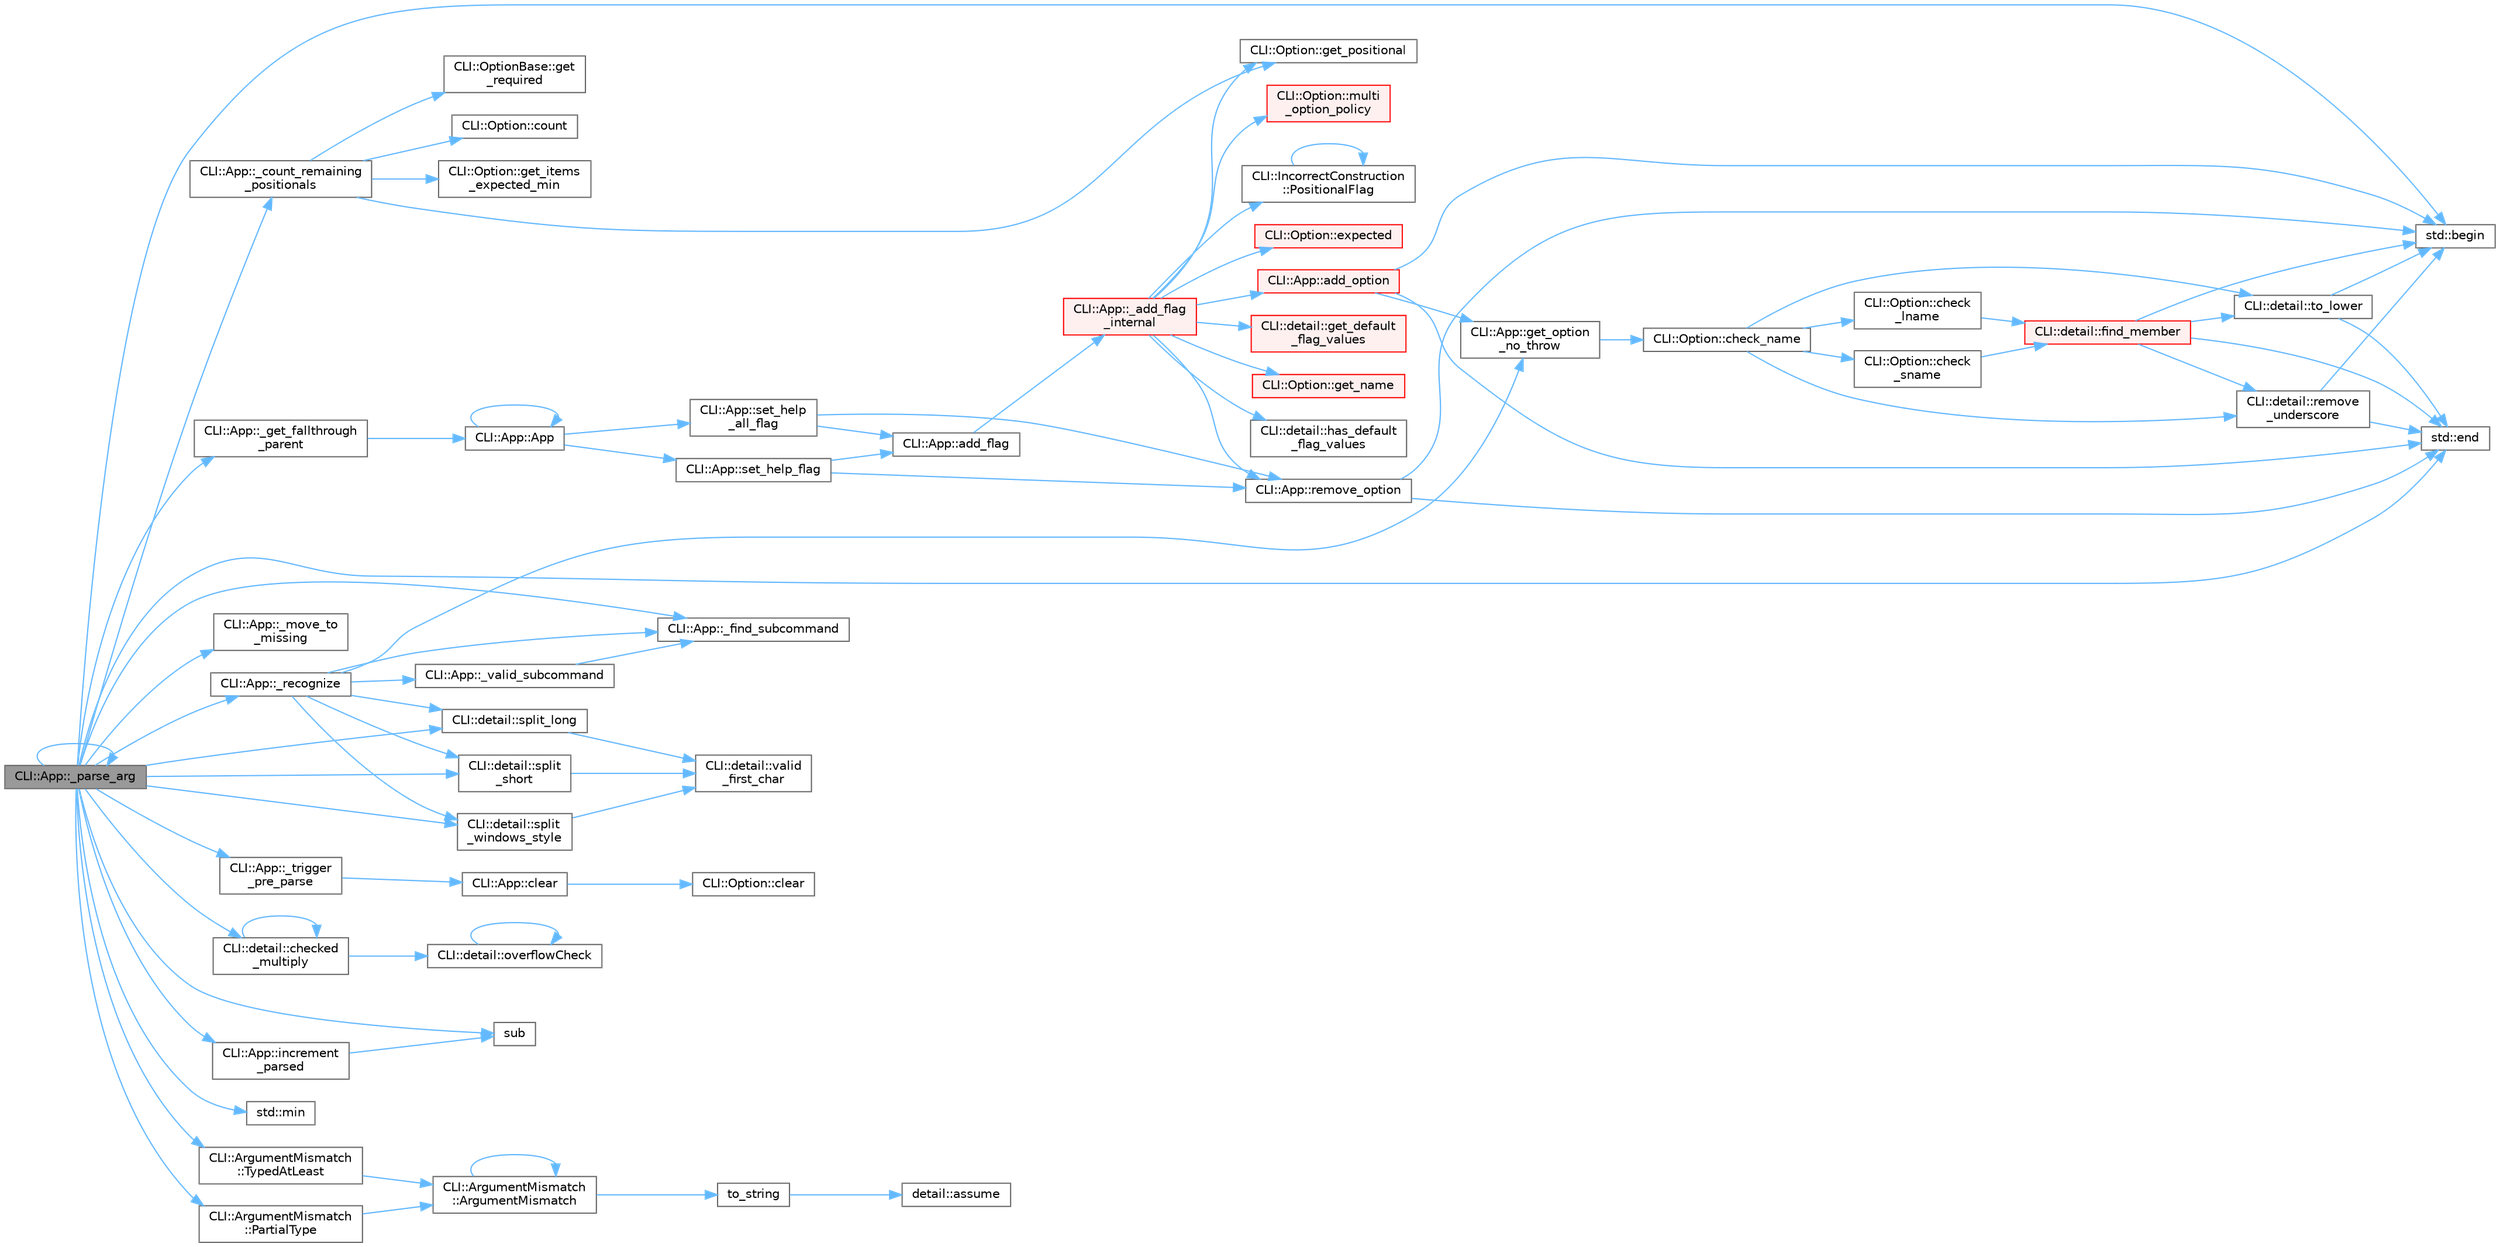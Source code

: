 digraph "CLI::App::_parse_arg"
{
 // LATEX_PDF_SIZE
  bgcolor="transparent";
  edge [fontname=Helvetica,fontsize=10,labelfontname=Helvetica,labelfontsize=10];
  node [fontname=Helvetica,fontsize=10,shape=box,height=0.2,width=0.4];
  rankdir="LR";
  Node1 [id="Node000001",label="CLI::App::_parse_arg",height=0.2,width=0.4,color="gray40", fillcolor="grey60", style="filled", fontcolor="black",tooltip=" "];
  Node1 -> Node2 [id="edge1_Node000001_Node000002",color="steelblue1",style="solid",tooltip=" "];
  Node2 [id="Node000002",label="CLI::App::_count_remaining\l_positionals",height=0.2,width=0.4,color="grey40", fillcolor="white", style="filled",URL="$class_c_l_i_1_1_app.html#a49f6f4abcdb2e06cc061df9606389c0e",tooltip="Count the required remaining positional arguments"];
  Node2 -> Node3 [id="edge2_Node000002_Node000003",color="steelblue1",style="solid",tooltip=" "];
  Node3 [id="Node000003",label="CLI::Option::count",height=0.2,width=0.4,color="grey40", fillcolor="white", style="filled",URL="$class_c_l_i_1_1_option.html#a80fde04b01db5b894001fb9c0c86be88",tooltip="Count the total number of times an option was passed"];
  Node2 -> Node4 [id="edge3_Node000002_Node000004",color="steelblue1",style="solid",tooltip=" "];
  Node4 [id="Node000004",label="CLI::Option::get_items\l_expected_min",height=0.2,width=0.4,color="grey40", fillcolor="white", style="filled",URL="$class_c_l_i_1_1_option.html#a65f68eaa288d2608560ae87f3c36f6fa",tooltip="The total min number of expected string values to be used"];
  Node2 -> Node5 [id="edge4_Node000002_Node000005",color="steelblue1",style="solid",tooltip=" "];
  Node5 [id="Node000005",label="CLI::Option::get_positional",height=0.2,width=0.4,color="grey40", fillcolor="white", style="filled",URL="$class_c_l_i_1_1_option.html#a0f23a3a1ed7c5a47585117a4c9f27120",tooltip="True if the argument can be given directly"];
  Node2 -> Node6 [id="edge5_Node000002_Node000006",color="steelblue1",style="solid",tooltip=" "];
  Node6 [id="Node000006",label="CLI::OptionBase::get\l_required",height=0.2,width=0.4,color="grey40", fillcolor="white", style="filled",URL="$class_c_l_i_1_1_option_base.html#a4a2814630a3bb90e590787ce42d328c0",tooltip="True if this is a required option"];
  Node1 -> Node7 [id="edge6_Node000001_Node000007",color="steelblue1",style="solid",tooltip=" "];
  Node7 [id="Node000007",label="CLI::App::_find_subcommand",height=0.2,width=0.4,color="grey40", fillcolor="white", style="filled",URL="$class_c_l_i_1_1_app.html#aeda475fb3f6725f7fde889fd4c77c942",tooltip=" "];
  Node1 -> Node8 [id="edge7_Node000001_Node000008",color="steelblue1",style="solid",tooltip=" "];
  Node8 [id="Node000008",label="CLI::App::_get_fallthrough\l_parent",height=0.2,width=0.4,color="grey40", fillcolor="white", style="filled",URL="$class_c_l_i_1_1_app.html#a0d635d51216b7f710da587a708653299",tooltip="Get the appropriate parent to fallthrough to which is the first one that has a name or the main app"];
  Node8 -> Node9 [id="edge8_Node000008_Node000009",color="steelblue1",style="solid",tooltip=" "];
  Node9 [id="Node000009",label="CLI::App::App",height=0.2,width=0.4,color="grey40", fillcolor="white", style="filled",URL="$class_c_l_i_1_1_app.html#a8f5ebc36dcdff351cce50e3d3b89974f",tooltip="Special private constructor for subcommand"];
  Node9 -> Node9 [id="edge9_Node000009_Node000009",color="steelblue1",style="solid",tooltip=" "];
  Node9 -> Node10 [id="edge10_Node000009_Node000010",color="steelblue1",style="solid",tooltip=" "];
  Node10 [id="Node000010",label="CLI::App::set_help\l_all_flag",height=0.2,width=0.4,color="grey40", fillcolor="white", style="filled",URL="$class_c_l_i_1_1_app.html#af73694f6a3cc42e29e7274b77fdb5720",tooltip="Set a help all flag, replaced the existing one if present"];
  Node10 -> Node11 [id="edge11_Node000010_Node000011",color="steelblue1",style="solid",tooltip=" "];
  Node11 [id="Node000011",label="CLI::App::add_flag",height=0.2,width=0.4,color="grey40", fillcolor="white", style="filled",URL="$class_c_l_i_1_1_app.html#a5fef22317a182fa5db1d7b1af4c89c68",tooltip="Add a flag with no description or variable assignment"];
  Node11 -> Node12 [id="edge12_Node000011_Node000012",color="steelblue1",style="solid",tooltip=" "];
  Node12 [id="Node000012",label="CLI::App::_add_flag\l_internal",height=0.2,width=0.4,color="red", fillcolor="#FFF0F0", style="filled",URL="$class_c_l_i_1_1_app.html#ac09345525410ce482948265f16f72cdf",tooltip="Internal function for adding a flag"];
  Node12 -> Node13 [id="edge13_Node000012_Node000013",color="steelblue1",style="solid",tooltip=" "];
  Node13 [id="Node000013",label="CLI::App::add_option",height=0.2,width=0.4,color="red", fillcolor="#FFF0F0", style="filled",URL="$class_c_l_i_1_1_app.html#adb68306d25a26400399d11efe7211dc4",tooltip=" "];
  Node13 -> Node14 [id="edge14_Node000013_Node000014",color="steelblue1",style="solid",tooltip=" "];
  Node14 [id="Node000014",label="std::begin",height=0.2,width=0.4,color="grey40", fillcolor="white", style="filled",URL="$namespacestd.html#aec76fc52a775d29bc4058c8e1405045a",tooltip=" "];
  Node13 -> Node15 [id="edge15_Node000013_Node000015",color="steelblue1",style="solid",tooltip=" "];
  Node15 [id="Node000015",label="std::end",height=0.2,width=0.4,color="grey40", fillcolor="white", style="filled",URL="$namespacestd.html#a35f71a4c49ddf38bb590177e3a4b2598",tooltip=" "];
  Node13 -> Node16 [id="edge16_Node000013_Node000016",color="steelblue1",style="solid",tooltip=" "];
  Node16 [id="Node000016",label="CLI::App::get_option\l_no_throw",height=0.2,width=0.4,color="grey40", fillcolor="white", style="filled",URL="$class_c_l_i_1_1_app.html#a029d50d6fdfde25e7f3e94ef2e525ccc",tooltip="Get an option by name (noexcept non-const version)"];
  Node16 -> Node17 [id="edge17_Node000016_Node000017",color="steelblue1",style="solid",tooltip=" "];
  Node17 [id="Node000017",label="CLI::Option::check_name",height=0.2,width=0.4,color="grey40", fillcolor="white", style="filled",URL="$class_c_l_i_1_1_option.html#a1f9eda27ddb1b2d520e29724d550f6a0",tooltip="Check a name. Requires \"-\" or \"--\" for short / long, supports positional name"];
  Node17 -> Node18 [id="edge18_Node000017_Node000018",color="steelblue1",style="solid",tooltip=" "];
  Node18 [id="Node000018",label="CLI::Option::check\l_lname",height=0.2,width=0.4,color="grey40", fillcolor="white", style="filled",URL="$class_c_l_i_1_1_option.html#a6e970efc39aa4984b9bb797d071ce34a",tooltip="Requires \"--\" to be removed from string"];
  Node18 -> Node19 [id="edge19_Node000018_Node000019",color="steelblue1",style="solid",tooltip=" "];
  Node19 [id="Node000019",label="CLI::detail::find_member",height=0.2,width=0.4,color="red", fillcolor="#FFF0F0", style="filled",URL="$namespace_c_l_i_1_1detail.html#ac94be0722dce2c7ff522ebc3fb80e33d",tooltip="Check if a string is a member of a list of strings and optionally ignore case or ignore underscores"];
  Node19 -> Node14 [id="edge20_Node000019_Node000014",color="steelblue1",style="solid",tooltip=" "];
  Node19 -> Node15 [id="edge21_Node000019_Node000015",color="steelblue1",style="solid",tooltip=" "];
  Node19 -> Node23 [id="edge22_Node000019_Node000023",color="steelblue1",style="solid",tooltip=" "];
  Node23 [id="Node000023",label="CLI::detail::remove\l_underscore",height=0.2,width=0.4,color="grey40", fillcolor="white", style="filled",URL="$namespace_c_l_i_1_1detail.html#a5359a7a0e33366a12e15523b100f591a",tooltip="remove underscores from a string"];
  Node23 -> Node14 [id="edge23_Node000023_Node000014",color="steelblue1",style="solid",tooltip=" "];
  Node23 -> Node15 [id="edge24_Node000023_Node000015",color="steelblue1",style="solid",tooltip=" "];
  Node19 -> Node21 [id="edge25_Node000019_Node000021",color="steelblue1",style="solid",tooltip=" "];
  Node21 [id="Node000021",label="CLI::detail::to_lower",height=0.2,width=0.4,color="grey40", fillcolor="white", style="filled",URL="$namespace_c_l_i_1_1detail.html#ae83709ec148057ec53df4383645727e9",tooltip="Return a lower case version of a string"];
  Node21 -> Node14 [id="edge26_Node000021_Node000014",color="steelblue1",style="solid",tooltip=" "];
  Node21 -> Node15 [id="edge27_Node000021_Node000015",color="steelblue1",style="solid",tooltip=" "];
  Node17 -> Node24 [id="edge28_Node000017_Node000024",color="steelblue1",style="solid",tooltip=" "];
  Node24 [id="Node000024",label="CLI::Option::check\l_sname",height=0.2,width=0.4,color="grey40", fillcolor="white", style="filled",URL="$class_c_l_i_1_1_option.html#a46e7395f6a8a720e4305aea2edb4aa7b",tooltip="Requires \"-\" to be removed from string"];
  Node24 -> Node19 [id="edge29_Node000024_Node000019",color="steelblue1",style="solid",tooltip=" "];
  Node17 -> Node23 [id="edge30_Node000017_Node000023",color="steelblue1",style="solid",tooltip=" "];
  Node17 -> Node21 [id="edge31_Node000017_Node000021",color="steelblue1",style="solid",tooltip=" "];
  Node12 -> Node75 [id="edge32_Node000012_Node000075",color="steelblue1",style="solid",tooltip=" "];
  Node75 [id="Node000075",label="CLI::Option::expected",height=0.2,width=0.4,color="red", fillcolor="#FFF0F0", style="filled",URL="$class_c_l_i_1_1_option.html#a0b7cf6e62c1800a53ad314772eef6ed1",tooltip="Set the number of expected arguments"];
  Node12 -> Node76 [id="edge33_Node000012_Node000076",color="steelblue1",style="solid",tooltip=" "];
  Node76 [id="Node000076",label="CLI::detail::get_default\l_flag_values",height=0.2,width=0.4,color="red", fillcolor="#FFF0F0", style="filled",URL="$namespace_c_l_i_1_1detail.html#a01343c353c26ada5379fb84cbd3b01c8",tooltip="extract default flag values either {def} or starting with a !"];
  Node12 -> Node77 [id="edge34_Node000012_Node000077",color="steelblue1",style="solid",tooltip=" "];
  Node77 [id="Node000077",label="CLI::Option::get_name",height=0.2,width=0.4,color="red", fillcolor="#FFF0F0", style="filled",URL="$class_c_l_i_1_1_option.html#a47e135d5198fd9df5b481091d2538b60",tooltip="Gets a comma separated list of names. Will include / prefer the positional name if positional is true..."];
  Node12 -> Node5 [id="edge35_Node000012_Node000005",color="steelblue1",style="solid",tooltip=" "];
  Node12 -> Node89 [id="edge36_Node000012_Node000089",color="steelblue1",style="solid",tooltip=" "];
  Node89 [id="Node000089",label="CLI::detail::has_default\l_flag_values",height=0.2,width=0.4,color="grey40", fillcolor="white", style="filled",URL="$namespace_c_l_i_1_1detail.html#ae89da9fa11d234a8bf504d6ec85133cc",tooltip="check if the flag definitions has possible false flags"];
  Node12 -> Node90 [id="edge37_Node000012_Node000090",color="steelblue1",style="solid",tooltip=" "];
  Node90 [id="Node000090",label="CLI::Option::multi\l_option_policy",height=0.2,width=0.4,color="red", fillcolor="#FFF0F0", style="filled",URL="$class_c_l_i_1_1_option.html#a849a0cf07784e81b514761722a0d9efc",tooltip="Take the last argument if given multiple times (or another policy)"];
  Node12 -> Node91 [id="edge38_Node000012_Node000091",color="steelblue1",style="solid",tooltip=" "];
  Node91 [id="Node000091",label="CLI::IncorrectConstruction\l::PositionalFlag",height=0.2,width=0.4,color="grey40", fillcolor="white", style="filled",URL="$class_c_l_i_1_1_incorrect_construction.html#a90eef424efd6e5b6cb8874ba2e53ce08",tooltip=" "];
  Node91 -> Node91 [id="edge39_Node000091_Node000091",color="steelblue1",style="solid",tooltip=" "];
  Node12 -> Node93 [id="edge40_Node000012_Node000093",color="steelblue1",style="solid",tooltip=" "];
  Node93 [id="Node000093",label="CLI::App::remove_option",height=0.2,width=0.4,color="grey40", fillcolor="white", style="filled",URL="$class_c_l_i_1_1_app.html#a8e09991d2a23ae48aff139c8eda5f6c7",tooltip="Removes an option from the App. Takes an option pointer. Returns true if found and removed."];
  Node93 -> Node14 [id="edge41_Node000093_Node000014",color="steelblue1",style="solid",tooltip=" "];
  Node93 -> Node15 [id="edge42_Node000093_Node000015",color="steelblue1",style="solid",tooltip=" "];
  Node10 -> Node93 [id="edge43_Node000010_Node000093",color="steelblue1",style="solid",tooltip=" "];
  Node9 -> Node95 [id="edge44_Node000009_Node000095",color="steelblue1",style="solid",tooltip=" "];
  Node95 [id="Node000095",label="CLI::App::set_help_flag",height=0.2,width=0.4,color="grey40", fillcolor="white", style="filled",URL="$class_c_l_i_1_1_app.html#a0d5c8de603f1911aee549b649c68e083",tooltip="Set a help flag, replace the existing one if present"];
  Node95 -> Node11 [id="edge45_Node000095_Node000011",color="steelblue1",style="solid",tooltip=" "];
  Node95 -> Node93 [id="edge46_Node000095_Node000093",color="steelblue1",style="solid",tooltip=" "];
  Node1 -> Node96 [id="edge47_Node000001_Node000096",color="steelblue1",style="solid",tooltip=" "];
  Node96 [id="Node000096",label="CLI::App::_move_to\l_missing",height=0.2,width=0.4,color="grey40", fillcolor="white", style="filled",URL="$class_c_l_i_1_1_app.html#a1ec19459db888b5986da3821ef8ebfb2",tooltip="Helper function to place extra values in the most appropriate position"];
  Node1 -> Node1 [id="edge48_Node000001_Node000001",color="steelblue1",style="solid",tooltip=" "];
  Node1 -> Node97 [id="edge49_Node000001_Node000097",color="steelblue1",style="solid",tooltip=" "];
  Node97 [id="Node000097",label="CLI::App::_recognize",height=0.2,width=0.4,color="grey40", fillcolor="white", style="filled",URL="$class_c_l_i_1_1_app.html#a0ac9b83d2c68b1cb82d4a2604aacda48",tooltip="Selects a Classifier enum based on the type of the current argument"];
  Node97 -> Node7 [id="edge50_Node000097_Node000007",color="steelblue1",style="solid",tooltip=" "];
  Node97 -> Node98 [id="edge51_Node000097_Node000098",color="steelblue1",style="solid",tooltip=" "];
  Node98 [id="Node000098",label="CLI::App::_valid_subcommand",height=0.2,width=0.4,color="grey40", fillcolor="white", style="filled",URL="$class_c_l_i_1_1_app.html#a9cb1851a475af4e6997b3fdadcb7da6d",tooltip="Check to see if a subcommand is valid. Give up immediately if subcommand max has been reached."];
  Node98 -> Node7 [id="edge52_Node000098_Node000007",color="steelblue1",style="solid",tooltip=" "];
  Node97 -> Node16 [id="edge53_Node000097_Node000016",color="steelblue1",style="solid",tooltip=" "];
  Node97 -> Node99 [id="edge54_Node000097_Node000099",color="steelblue1",style="solid",tooltip=" "];
  Node99 [id="Node000099",label="CLI::detail::split_long",height=0.2,width=0.4,color="grey40", fillcolor="white", style="filled",URL="$namespace_c_l_i_1_1detail.html#a35cb04b4c8ff61f5fc94e5a4bb074d17",tooltip=" "];
  Node99 -> Node66 [id="edge55_Node000099_Node000066",color="steelblue1",style="solid",tooltip=" "];
  Node66 [id="Node000066",label="CLI::detail::valid\l_first_char",height=0.2,width=0.4,color="grey40", fillcolor="white", style="filled",URL="$namespace_c_l_i_1_1detail.html#a3a05d1129df69e88135e178137b1fd89",tooltip=" "];
  Node97 -> Node100 [id="edge56_Node000097_Node000100",color="steelblue1",style="solid",tooltip=" "];
  Node100 [id="Node000100",label="CLI::detail::split\l_short",height=0.2,width=0.4,color="grey40", fillcolor="white", style="filled",URL="$namespace_c_l_i_1_1detail.html#aa8401b53c7694441ad95c39ccb579bc8",tooltip=" "];
  Node100 -> Node66 [id="edge57_Node000100_Node000066",color="steelblue1",style="solid",tooltip=" "];
  Node97 -> Node101 [id="edge58_Node000097_Node000101",color="steelblue1",style="solid",tooltip=" "];
  Node101 [id="Node000101",label="CLI::detail::split\l_windows_style",height=0.2,width=0.4,color="grey40", fillcolor="white", style="filled",URL="$namespace_c_l_i_1_1detail.html#a8c851000bf4b47b8199b8bb6d1fbbf17",tooltip=" "];
  Node101 -> Node66 [id="edge59_Node000101_Node000066",color="steelblue1",style="solid",tooltip=" "];
  Node1 -> Node102 [id="edge60_Node000001_Node000102",color="steelblue1",style="solid",tooltip=" "];
  Node102 [id="Node000102",label="CLI::App::_trigger\l_pre_parse",height=0.2,width=0.4,color="grey40", fillcolor="white", style="filled",URL="$class_c_l_i_1_1_app.html#a57077112a33519d62d231789443f2651",tooltip="Trigger the pre_parse callback if needed"];
  Node102 -> Node103 [id="edge61_Node000102_Node000103",color="steelblue1",style="solid",tooltip=" "];
  Node103 [id="Node000103",label="CLI::App::clear",height=0.2,width=0.4,color="grey40", fillcolor="white", style="filled",URL="$class_c_l_i_1_1_app.html#a7bb470114825ed4b4cdc1421e967f02d",tooltip="Reset the parsed data"];
  Node103 -> Node104 [id="edge62_Node000103_Node000104",color="steelblue1",style="solid",tooltip=" "];
  Node104 [id="Node000104",label="CLI::Option::clear",height=0.2,width=0.4,color="grey40", fillcolor="white", style="filled",URL="$class_c_l_i_1_1_option.html#abbd36aaff5cdca8b10346bafed51da39",tooltip="Clear the parsed results (mostly for testing)"];
  Node1 -> Node14 [id="edge63_Node000001_Node000014",color="steelblue1",style="solid",tooltip=" "];
  Node1 -> Node105 [id="edge64_Node000001_Node000105",color="steelblue1",style="solid",tooltip=" "];
  Node105 [id="Node000105",label="CLI::detail::checked\l_multiply",height=0.2,width=0.4,color="grey40", fillcolor="white", style="filled",URL="$namespace_c_l_i_1_1detail.html#a58ce723daebf6cd298565eb365d1b157",tooltip="Performs a *= b; if it doesn't cause integer overflow. Returns false otherwise."];
  Node105 -> Node105 [id="edge65_Node000105_Node000105",color="steelblue1",style="solid",tooltip=" "];
  Node105 -> Node106 [id="edge66_Node000105_Node000106",color="steelblue1",style="solid",tooltip=" "];
  Node106 [id="Node000106",label="CLI::detail::overflowCheck",height=0.2,width=0.4,color="grey40", fillcolor="white", style="filled",URL="$namespace_c_l_i_1_1detail.html#a569135c6e266940a5f914698b9deef66",tooltip="Do a check for overflow on signed numbers"];
  Node106 -> Node106 [id="edge67_Node000106_Node000106",color="steelblue1",style="solid",tooltip=" "];
  Node1 -> Node15 [id="edge68_Node000001_Node000015",color="steelblue1",style="solid",tooltip=" "];
  Node1 -> Node107 [id="edge69_Node000001_Node000107",color="steelblue1",style="solid",tooltip=" "];
  Node107 [id="Node000107",label="CLI::App::increment\l_parsed",height=0.2,width=0.4,color="grey40", fillcolor="white", style="filled",URL="$class_c_l_i_1_1_app.html#a4fc023a136ef5d295fc551748422a364",tooltip="Internal function to recursively increment the parsed counter on the current app as well unnamed subc..."];
  Node107 -> Node108 [id="edge70_Node000107_Node000108",color="steelblue1",style="solid",tooltip=" "];
  Node108 [id="Node000108",label="sub",height=0.2,width=0.4,color="grey40", fillcolor="white", style="filled",URL="$svd__common_8h.html#abbcc1b1ba3de417b2c556b7a2f6d54f6",tooltip=" "];
  Node1 -> Node109 [id="edge71_Node000001_Node000109",color="steelblue1",style="solid",tooltip=" "];
  Node109 [id="Node000109",label="std::min",height=0.2,width=0.4,color="grey40", fillcolor="white", style="filled",URL="$namespacestd.html#ac7b9885417769949d76890454b6d072e",tooltip=" "];
  Node1 -> Node110 [id="edge72_Node000001_Node000110",color="steelblue1",style="solid",tooltip=" "];
  Node110 [id="Node000110",label="CLI::ArgumentMismatch\l::PartialType",height=0.2,width=0.4,color="grey40", fillcolor="white", style="filled",URL="$class_c_l_i_1_1_argument_mismatch.html#a493ba626f0dad1d00a28ac2a2cafe22c",tooltip=" "];
  Node110 -> Node82 [id="edge73_Node000110_Node000082",color="steelblue1",style="solid",tooltip=" "];
  Node82 [id="Node000082",label="CLI::ArgumentMismatch\l::ArgumentMismatch",height=0.2,width=0.4,color="grey40", fillcolor="white", style="filled",URL="$class_c_l_i_1_1_argument_mismatch.html#a03b5d359cb07e82b2d2f0f734ffeb545",tooltip=" "];
  Node82 -> Node82 [id="edge74_Node000082_Node000082",color="steelblue1",style="solid",tooltip=" "];
  Node82 -> Node83 [id="edge75_Node000082_Node000083",color="steelblue1",style="solid",tooltip=" "];
  Node83 [id="Node000083",label="to_string",height=0.2,width=0.4,color="grey40", fillcolor="white", style="filled",URL="$spdlog_2include_2spdlog_2fmt_2bundled_2format_8h.html#a5aca7e9d14d858d6f3fdc063d66840f8",tooltip=" "];
  Node83 -> Node84 [id="edge76_Node000083_Node000084",color="steelblue1",style="solid",tooltip=" "];
  Node84 [id="Node000084",label="detail::assume",height=0.2,width=0.4,color="grey40", fillcolor="white", style="filled",URL="$namespacedetail.html#a208b54c1c61a9bce9df4531a657a0c64",tooltip=" "];
  Node1 -> Node99 [id="edge77_Node000001_Node000099",color="steelblue1",style="solid",tooltip=" "];
  Node1 -> Node100 [id="edge78_Node000001_Node000100",color="steelblue1",style="solid",tooltip=" "];
  Node1 -> Node101 [id="edge79_Node000001_Node000101",color="steelblue1",style="solid",tooltip=" "];
  Node1 -> Node108 [id="edge80_Node000001_Node000108",color="steelblue1",style="solid",tooltip=" "];
  Node1 -> Node111 [id="edge81_Node000001_Node000111",color="steelblue1",style="solid",tooltip=" "];
  Node111 [id="Node000111",label="CLI::ArgumentMismatch\l::TypedAtLeast",height=0.2,width=0.4,color="grey40", fillcolor="white", style="filled",URL="$class_c_l_i_1_1_argument_mismatch.html#ad98dd3c8796e1fa4c3e6e426aa28e766",tooltip=" "];
  Node111 -> Node82 [id="edge82_Node000111_Node000082",color="steelblue1",style="solid",tooltip=" "];
}
